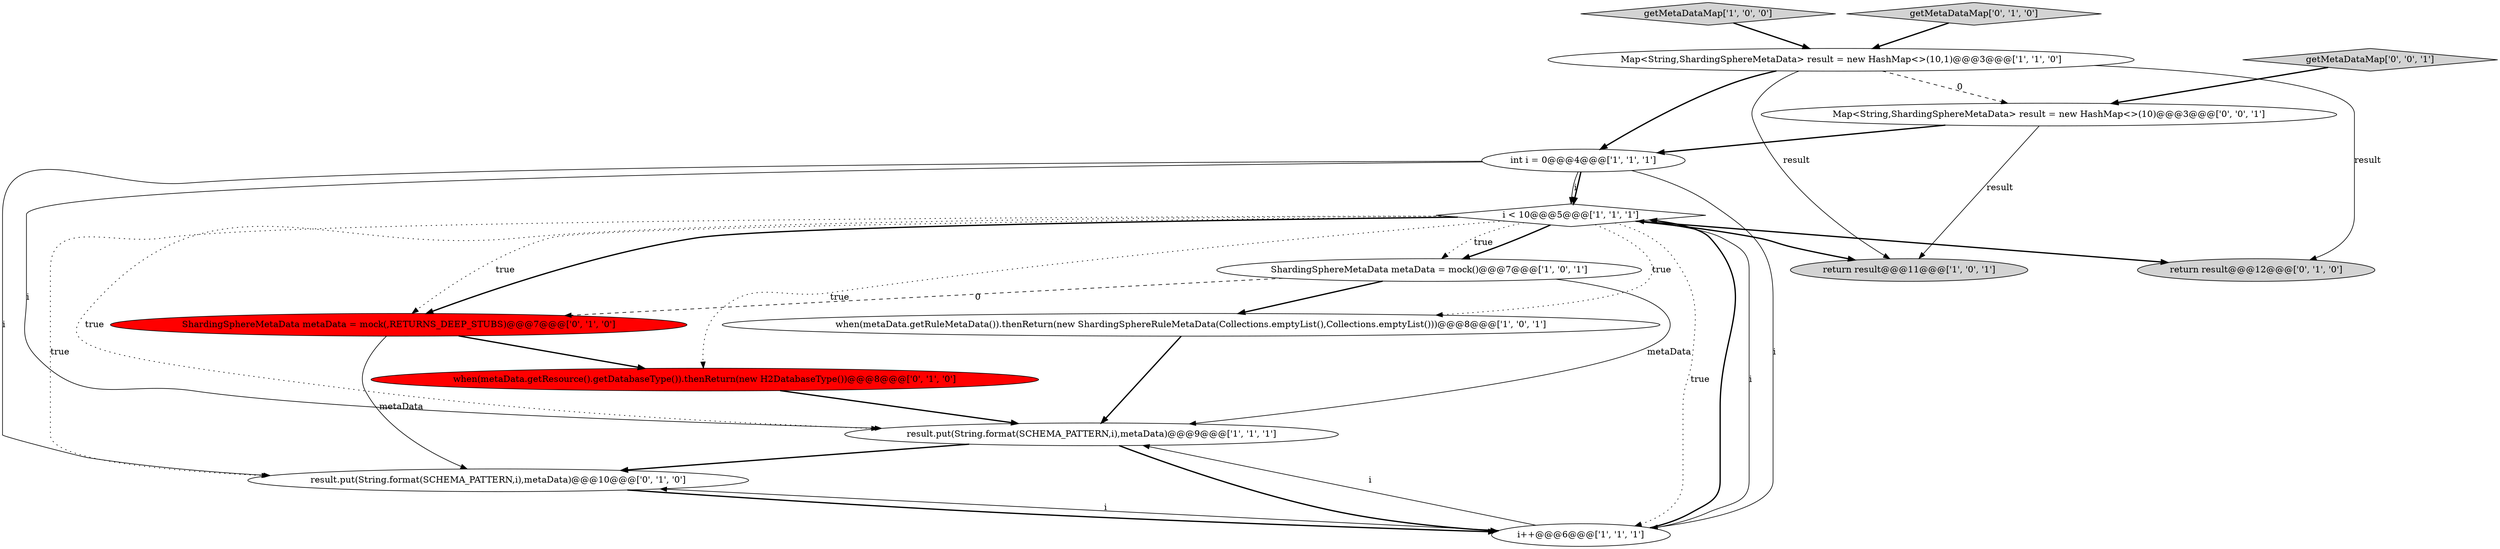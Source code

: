 digraph {
10 [style = filled, label = "return result@@@12@@@['0', '1', '0']", fillcolor = lightgray, shape = ellipse image = "AAA0AAABBB2BBB"];
11 [style = filled, label = "when(metaData.getResource().getDatabaseType()).thenReturn(new H2DatabaseType())@@@8@@@['0', '1', '0']", fillcolor = red, shape = ellipse image = "AAA1AAABBB2BBB"];
5 [style = filled, label = "return result@@@11@@@['1', '0', '1']", fillcolor = lightgray, shape = ellipse image = "AAA0AAABBB1BBB"];
0 [style = filled, label = "i < 10@@@5@@@['1', '1', '1']", fillcolor = white, shape = diamond image = "AAA0AAABBB1BBB"];
14 [style = filled, label = "Map<String,ShardingSphereMetaData> result = new HashMap<>(10)@@@3@@@['0', '0', '1']", fillcolor = white, shape = ellipse image = "AAA0AAABBB3BBB"];
3 [style = filled, label = "result.put(String.format(SCHEMA_PATTERN,i),metaData)@@@9@@@['1', '1', '1']", fillcolor = white, shape = ellipse image = "AAA0AAABBB1BBB"];
13 [style = filled, label = "ShardingSphereMetaData metaData = mock(,RETURNS_DEEP_STUBS)@@@7@@@['0', '1', '0']", fillcolor = red, shape = ellipse image = "AAA1AAABBB2BBB"];
15 [style = filled, label = "getMetaDataMap['0', '0', '1']", fillcolor = lightgray, shape = diamond image = "AAA0AAABBB3BBB"];
8 [style = filled, label = "int i = 0@@@4@@@['1', '1', '1']", fillcolor = white, shape = ellipse image = "AAA0AAABBB1BBB"];
2 [style = filled, label = "when(metaData.getRuleMetaData()).thenReturn(new ShardingSphereRuleMetaData(Collections.emptyList(),Collections.emptyList()))@@@8@@@['1', '0', '1']", fillcolor = white, shape = ellipse image = "AAA0AAABBB1BBB"];
6 [style = filled, label = "getMetaDataMap['1', '0', '0']", fillcolor = lightgray, shape = diamond image = "AAA0AAABBB1BBB"];
4 [style = filled, label = "Map<String,ShardingSphereMetaData> result = new HashMap<>(10,1)@@@3@@@['1', '1', '0']", fillcolor = white, shape = ellipse image = "AAA0AAABBB1BBB"];
9 [style = filled, label = "getMetaDataMap['0', '1', '0']", fillcolor = lightgray, shape = diamond image = "AAA0AAABBB2BBB"];
12 [style = filled, label = "result.put(String.format(SCHEMA_PATTERN,i),metaData)@@@10@@@['0', '1', '0']", fillcolor = white, shape = ellipse image = "AAA0AAABBB2BBB"];
7 [style = filled, label = "ShardingSphereMetaData metaData = mock()@@@7@@@['1', '0', '1']", fillcolor = white, shape = ellipse image = "AAA0AAABBB1BBB"];
1 [style = filled, label = "i++@@@6@@@['1', '1', '1']", fillcolor = white, shape = ellipse image = "AAA0AAABBB1BBB"];
0->12 [style = dotted, label="true"];
8->0 [style = solid, label="i"];
0->13 [style = dotted, label="true"];
8->3 [style = solid, label="i"];
0->13 [style = bold, label=""];
3->1 [style = bold, label=""];
15->14 [style = bold, label=""];
7->3 [style = solid, label="metaData"];
13->12 [style = solid, label="metaData"];
9->4 [style = bold, label=""];
2->3 [style = bold, label=""];
1->0 [style = bold, label=""];
3->12 [style = bold, label=""];
12->1 [style = bold, label=""];
13->11 [style = bold, label=""];
4->10 [style = solid, label="result"];
14->5 [style = solid, label="result"];
0->7 [style = bold, label=""];
8->0 [style = bold, label=""];
1->0 [style = solid, label="i"];
6->4 [style = bold, label=""];
0->10 [style = bold, label=""];
4->5 [style = solid, label="result"];
11->3 [style = bold, label=""];
7->2 [style = bold, label=""];
8->1 [style = solid, label="i"];
1->12 [style = solid, label="i"];
0->1 [style = dotted, label="true"];
7->13 [style = dashed, label="0"];
4->8 [style = bold, label=""];
4->14 [style = dashed, label="0"];
14->8 [style = bold, label=""];
0->3 [style = dotted, label="true"];
0->2 [style = dotted, label="true"];
1->3 [style = solid, label="i"];
8->12 [style = solid, label="i"];
0->11 [style = dotted, label="true"];
0->7 [style = dotted, label="true"];
0->5 [style = bold, label=""];
}
